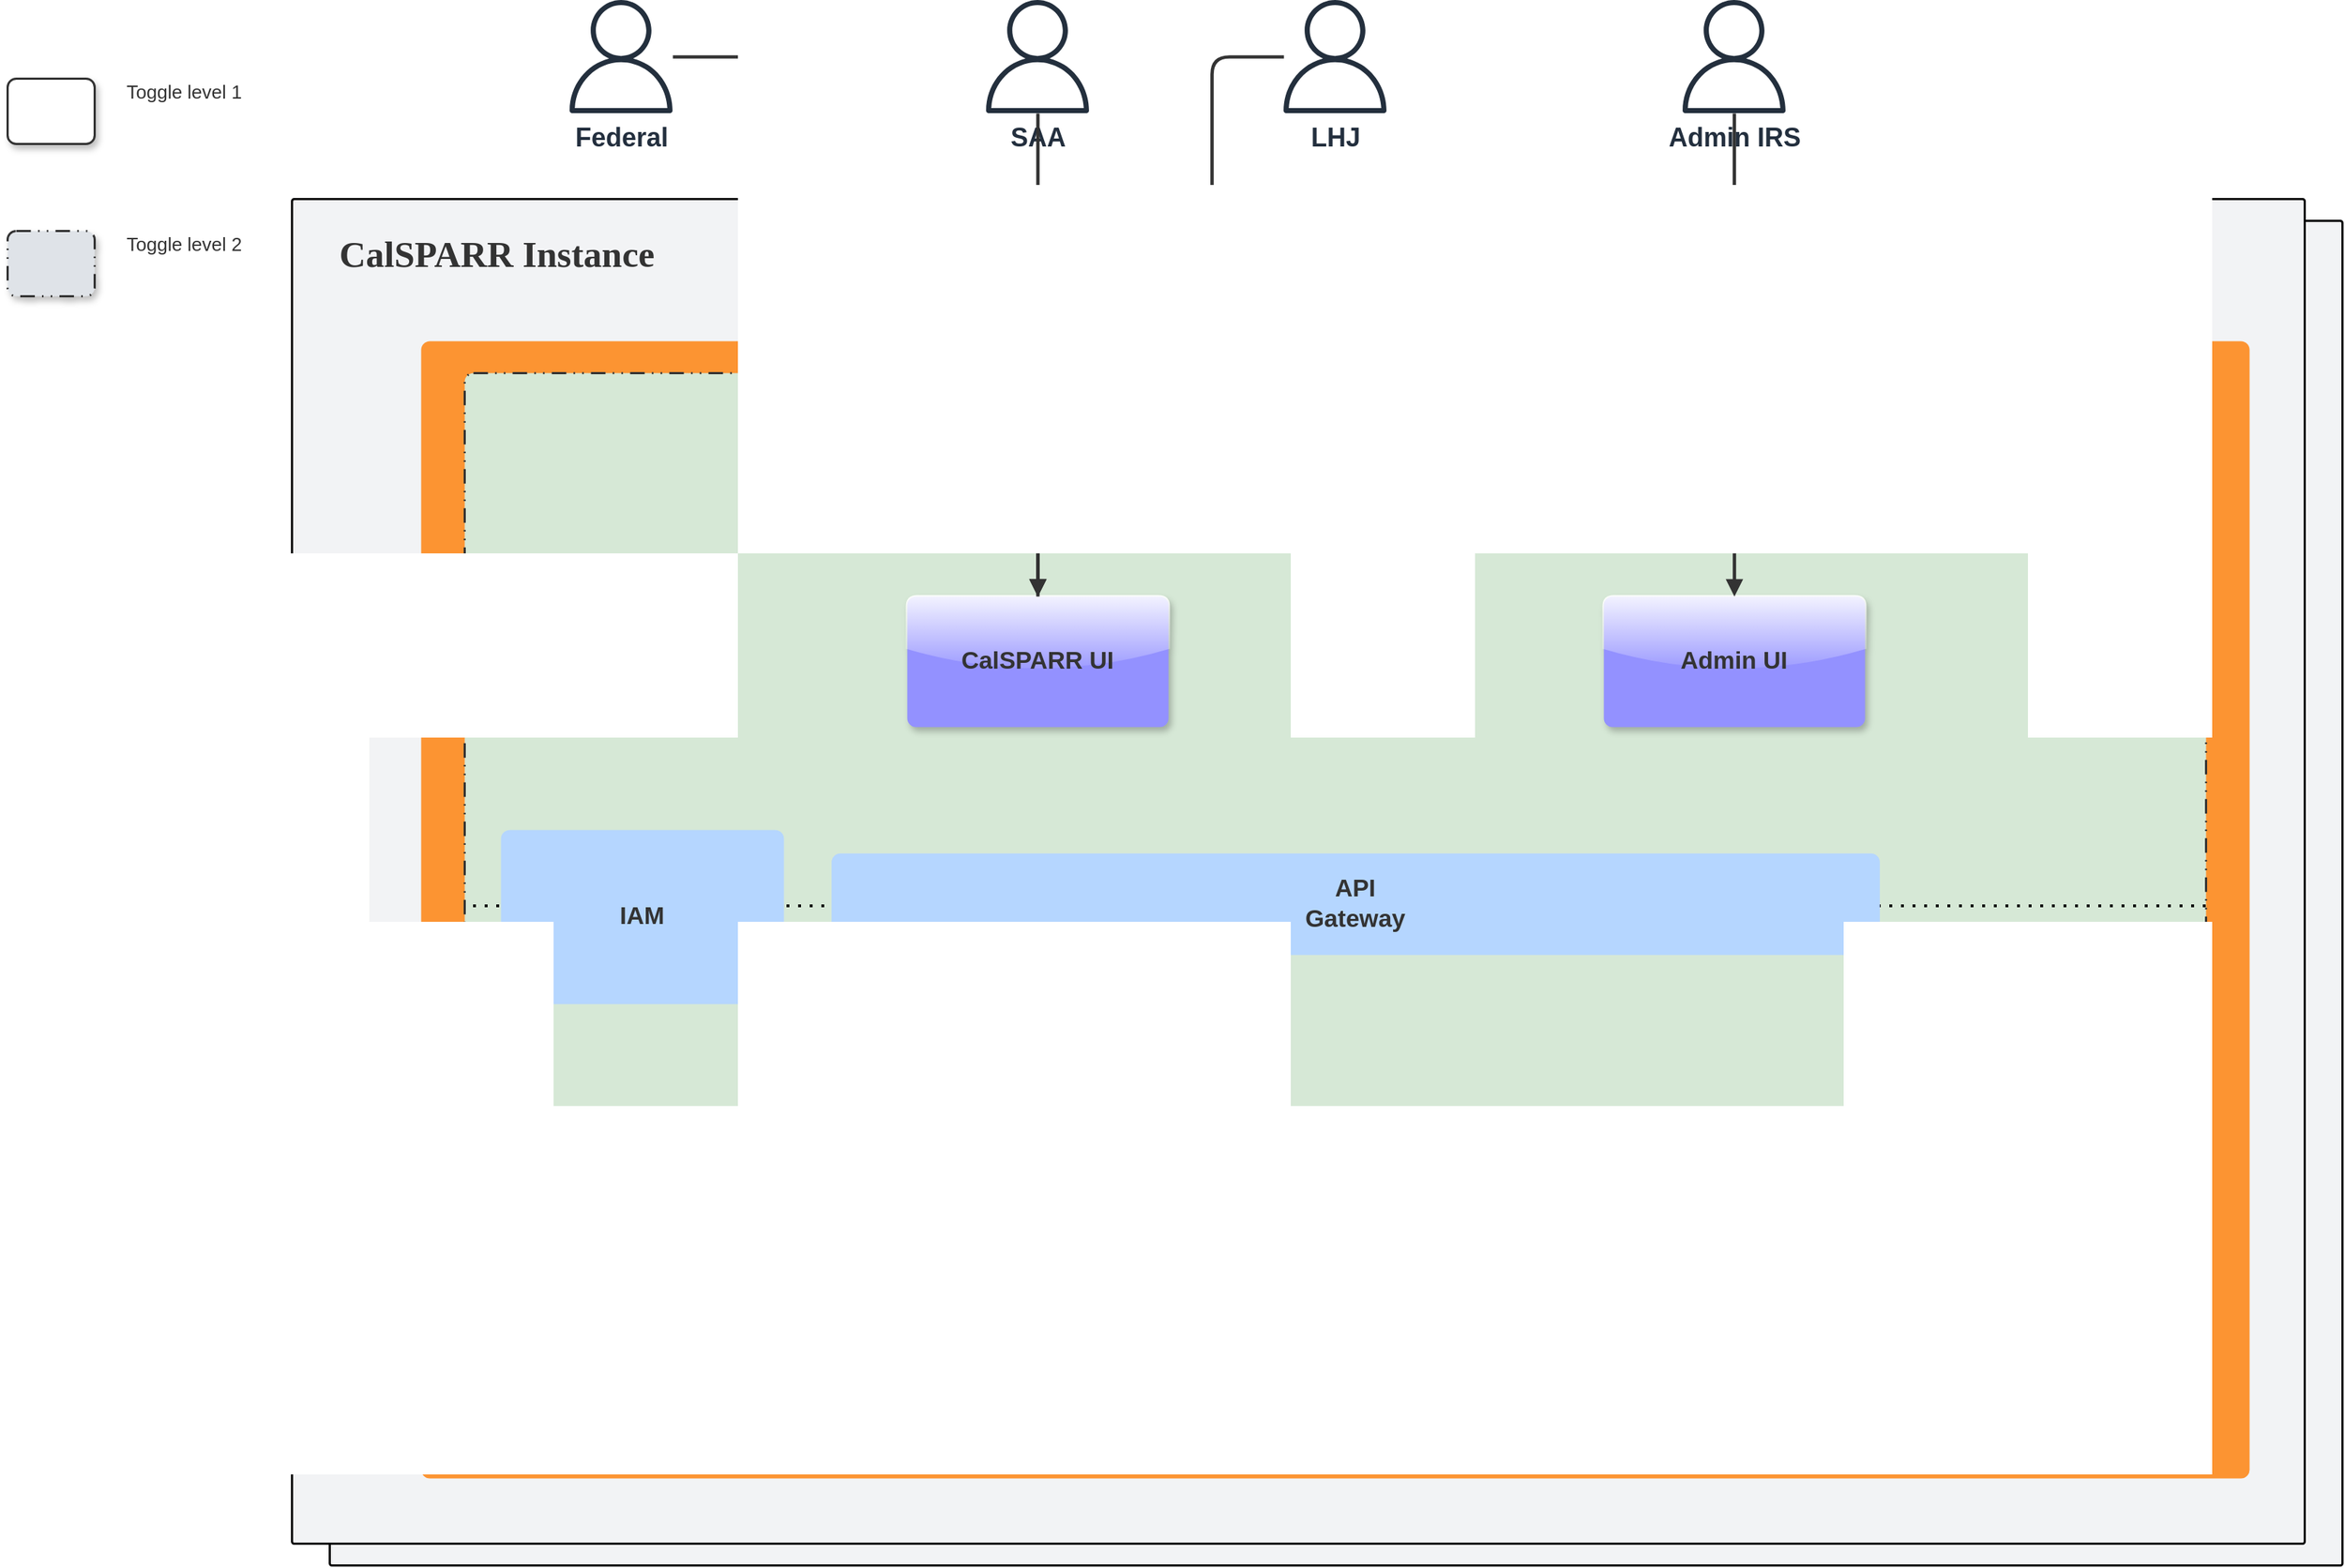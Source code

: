 <mxfile version="20.8.13" type="github">
  <diagram name="Page-1" id="ZL9llnMIiDAoYE5cNbjL">
    <mxGraphModel dx="2070" dy="1190" grid="1" gridSize="10" guides="1" tooltips="1" connect="1" arrows="1" fold="1" page="1" pageScale="1" pageWidth="850" pageHeight="1100" math="0" shadow="0">
      <root>
        <mxCell id="0" />
        <mxCell id="1" parent="0" />
        <mxCell id="P8g401ghQ22w53UVM1DY-1" value="" style="html=1;overflow=block;blockSpacing=1;whiteSpace=wrap;fontSize=13;spacing=3.8;verticalAlign=top;strokeOpacity=100;fillOpacity=100;rounded=1;absoluteArcSize=1;arcSize=3;fillColor=#f2f3f5;strokeWidth=1.5;lucidId=pVvWxk0Ia~Pk;" parent="1" vertex="1">
          <mxGeometry x="342" y="511" width="1387" height="927" as="geometry" />
        </mxCell>
        <UserObject label="" id="P8g401ghQ22w53UVM1DY-2">
          <mxCell style="html=1;overflow=block;blockSpacing=1;whiteSpace=wrap;fontSize=13;align=center;spacing=3.8;strokeColor=#333333;strokeOpacity=100;fillOpacity=100;rounded=1;absoluteArcSize=1;arcSize=12;shadow=1;fillColor=#ffffff;strokeWidth=1.5;lucidId=IPwWHGdw2nao;" parent="1" vertex="1">
            <mxGeometry x="120" y="413" width="60" height="45" as="geometry" />
          </mxCell>
        </UserObject>
        <mxCell id="P8g401ghQ22w53UVM1DY-3" value="Toggle level 2" style="html=1;overflow=block;blockSpacing=1;whiteSpace=wrap;fontSize=13;fontColor=#333333;align=center;spacing=3.8;strokeOpacity=0;fillOpacity=0;rounded=1;absoluteArcSize=1;arcSize=12;fillColor=#ffffff;strokeWidth=0.8;lucidId=yLwWw0UdMnoo;" parent="1" vertex="1">
          <mxGeometry x="197" y="512" width="90" height="30" as="geometry" />
        </mxCell>
        <UserObject label="" id="P8g401ghQ22w53UVM1DY-4">
          <mxCell style="html=1;overflow=block;blockSpacing=1;whiteSpace=wrap;fontSize=13;align=center;spacing=3.8;strokeColor=#333333;strokeOpacity=100;fillOpacity=100;rounded=1;absoluteArcSize=1;arcSize=12;shadow=1;fillColor=#dfe3e8;dashed=1;fixDash=1;dashPattern=10 5 1 5 1 5;strokeWidth=1.5;lucidId=MPwWRym5K77E;" parent="1" vertex="1">
            <mxGeometry x="120" y="518" width="60" height="45" as="geometry" />
          </mxCell>
        </UserObject>
        <mxCell id="P8g401ghQ22w53UVM1DY-5" value="Toggle level 1" style="html=1;overflow=block;blockSpacing=1;whiteSpace=wrap;fontSize=13;fontColor=#333333;align=center;spacing=3.8;strokeOpacity=0;fillOpacity=0;rounded=1;absoluteArcSize=1;arcSize=12;fillColor=#ffffff;strokeWidth=0.8;lucidId=hQwWpazRpdXx;" parent="1" vertex="1">
          <mxGeometry x="197" y="407" width="90" height="30" as="geometry" />
        </mxCell>
        <mxCell id="P8g401ghQ22w53UVM1DY-6" value="CalSPARR Instance" style="html=1;overflow=block;blockSpacing=1;whiteSpace=wrap;fontSize=25.2;fontFamily=Liberation Serif;fontColor=#333333;fontStyle=1;align=center;spacing=3.8;strokeOpacity=0;fillOpacity=0;rounded=1;absoluteArcSize=1;arcSize=12;fillColor=#ffffff;strokeWidth=0.8;lucidId=6a1sIL9D6leS;" parent="1" vertex="1">
          <mxGeometry x="347" y="511" width="285" height="80" as="geometry" />
        </mxCell>
        <mxCell id="P8g401ghQ22w53UVM1DY-7" value="" style="html=1;overflow=block;blockSpacing=1;whiteSpace=wrap;fontSize=13;align=center;spacing=9;strokeOpacity=0;fillOpacity=100;rounded=1;absoluteArcSize=1;arcSize=12;fillColor=#fc9432;strokeWidth=1.5;lucidId=ac1sf3zzMqV4;" parent="1" vertex="1">
          <mxGeometry x="437" y="610" width="1260" height="784" as="geometry" />
        </mxCell>
        <mxCell id="P8g401ghQ22w53UVM1DY-8" value="" style="html=1;overflow=block;blockSpacing=1;whiteSpace=wrap;fontSize=13;align=center;spacing=9;strokeColor=#333333;strokeOpacity=100;fillOpacity=100;rounded=1;absoluteArcSize=1;arcSize=12;fillColor=#d6e8d6;dashed=1;fixDash=1;dashPattern=10 5 1 5 1 5;strokeWidth=1.5;lucidId=_x1s2IHNr.kk;" parent="1" vertex="1">
          <mxGeometry x="467" y="632" width="1200" height="735" as="geometry" />
        </mxCell>
        <mxCell id="P8g401ghQ22w53UVM1DY-9" value="" style="html=1;overflow=block;blockSpacing=1;whiteSpace=wrap;shape=image;fontSize=13;spacing=0;strokeColor=none;strokeOpacity=100;strokeWidth=0;image=https://images.lucid.app/images/02ca23be-feb2-4278-98da-d539b7ae8bde/content;imageAspect=0;lucidId=_A1sTdQJRkO_;" parent="1" vertex="1">
          <mxGeometry x="467" y="632" width="152" height="80" as="geometry" />
        </mxCell>
        <mxCell id="P8g401ghQ22w53UVM1DY-10" value="CalSPARR Instance" style="html=1;overflow=block;blockSpacing=1;whiteSpace=wrap;fontSize=25.2;fontFamily=Liberation Serif;fontColor=#333333;fontStyle=1;align=center;spacing=3.8;strokeOpacity=0;fillOpacity=0;rounded=1;absoluteArcSize=1;arcSize=12;fillColor=#ffffff;strokeWidth=0.8;lucidId=FE1sSeY4hIWB;" parent="1" vertex="1">
          <mxGeometry x="1064" y="999" width="285" height="80" as="geometry" />
        </mxCell>
        <mxCell id="P8g401ghQ22w53UVM1DY-11" value="" style="html=1;overflow=block;blockSpacing=1;whiteSpace=wrap;fontSize=13;align=center;spacing=9;strokeOpacity=0;fillOpacity=100;rounded=1;absoluteArcSize=1;arcSize=12;fillColor=#fc9432;strokeWidth=1.5;lucidId=FE1svdnCz8G0;" parent="1" vertex="1">
          <mxGeometry x="419" y="599" width="1260" height="784" as="geometry" />
        </mxCell>
        <mxCell id="P8g401ghQ22w53UVM1DY-12" value="" style="html=1;overflow=block;blockSpacing=1;whiteSpace=wrap;fontSize=13;align=center;spacing=9;strokeColor=#333333;strokeOpacity=100;fillOpacity=100;rounded=1;absoluteArcSize=1;arcSize=12;fillColor=#d6e8d6;dashed=1;fixDash=1;dashPattern=10 5 1 5 1 5;strokeWidth=1.5;lucidId=FE1smRVR9KFN;" parent="1" vertex="1">
          <mxGeometry x="449" y="621" width="1200" height="735" as="geometry" />
        </mxCell>
        <mxCell id="P8g401ghQ22w53UVM1DY-13" value="" style="html=1;overflow=block;blockSpacing=1;whiteSpace=wrap;shape=image;fontSize=13;spacing=0;strokeColor=none;strokeOpacity=100;strokeWidth=0;image=https://images.lucid.app/images/02ca23be-feb2-4278-98da-d539b7ae8bde/content;imageAspect=0;lucidId=FE1s4Scfv~X7;" parent="1" vertex="1">
          <mxGeometry x="1184" y="1120" width="152" height="80" as="geometry" />
        </mxCell>
        <mxCell id="P8g401ghQ22w53UVM1DY-14" value="" style="html=1;overflow=block;blockSpacing=1;whiteSpace=wrap;fontSize=13;spacing=3.8;verticalAlign=top;strokeOpacity=100;fillOpacity=100;rounded=1;absoluteArcSize=1;arcSize=3;fillColor=#f2f3f5;strokeWidth=1.5;lucidId=GE1sbn~6YMK8;" parent="1" vertex="1">
          <mxGeometry x="316" y="496" width="1387" height="927" as="geometry" />
        </mxCell>
        <mxCell id="P8g401ghQ22w53UVM1DY-15" value="CalSPARR Instance" style="html=1;overflow=block;blockSpacing=1;whiteSpace=wrap;fontSize=25.2;fontFamily=Liberation Serif;fontColor=#333333;fontStyle=1;align=center;spacing=3.8;strokeOpacity=0;fillOpacity=0;rounded=1;absoluteArcSize=1;arcSize=12;fillColor=#ffffff;strokeWidth=0.8;lucidId=GE1sdZSpmYuS;" parent="1" vertex="1">
          <mxGeometry x="315" y="495" width="285" height="80" as="geometry" />
        </mxCell>
        <mxCell id="P8g401ghQ22w53UVM1DY-16" value="" style="html=1;overflow=block;blockSpacing=1;whiteSpace=wrap;fontSize=13;align=center;spacing=9;strokeOpacity=0;fillOpacity=100;rounded=1;absoluteArcSize=1;arcSize=12;fillColor=#fc9432;strokeWidth=1.5;lucidId=GE1s40FGS-a-;" parent="1" vertex="1">
          <mxGeometry x="405" y="594" width="1260" height="784" as="geometry" />
        </mxCell>
        <mxCell id="P8g401ghQ22w53UVM1DY-17" value="" style="html=1;overflow=block;blockSpacing=1;whiteSpace=wrap;fontSize=13;align=center;spacing=9;strokeColor=#333333;strokeOpacity=100;fillOpacity=100;rounded=1;absoluteArcSize=1;arcSize=12;fillColor=#d6e8d6;dashed=1;fixDash=1;dashPattern=10 5 1 5 1 5;strokeWidth=1.5;lucidId=GE1s.uU24fmw;" parent="1" vertex="1">
          <mxGeometry x="435" y="616" width="1200" height="735" as="geometry" />
        </mxCell>
        <mxCell id="P8g401ghQ22w53UVM1DY-18" value="" style="html=1;overflow=block;blockSpacing=1;whiteSpace=wrap;shape=image;fontSize=13;spacing=0;strokeColor=none;strokeOpacity=100;strokeWidth=0;image=https://images.lucid.app/images/02ca23be-feb2-4278-98da-d539b7ae8bde/content;imageAspect=0;lucidId=GE1shDNeNhdT;" parent="1" vertex="1">
          <mxGeometry x="435" y="616" width="152" height="80" as="geometry" />
        </mxCell>
        <mxCell id="P8g401ghQ22w53UVM1DY-22" value="CalSPARR UI" style="html=1;overflow=block;blockSpacing=1;whiteSpace=wrap;fontSize=16.8;fontColor=#333333;fontStyle=1;align=center;spacing=9;strokeOpacity=0;fillOpacity=100;rounded=1;absoluteArcSize=1;arcSize=12;fillColor=#9391ff;strokeWidth=1.5;lucidId=pS1seb5MG7tP;glass=1;shadow=1;" parent="1" vertex="1">
          <mxGeometry x="740" y="770" width="180" height="90" as="geometry" />
        </mxCell>
        <mxCell id="P8g401ghQ22w53UVM1DY-23" value="Admin UI" style="html=1;overflow=block;blockSpacing=1;whiteSpace=wrap;fontSize=16.8;fontColor=#333333;fontStyle=1;align=center;spacing=9;strokeOpacity=0;fillOpacity=100;rounded=1;absoluteArcSize=1;arcSize=12;fillColor=#9391ff;strokeWidth=1.5;lucidId=0S1shmtyHcHt;glass=1;shadow=1;" parent="1" vertex="1">
          <mxGeometry x="1220" y="770" width="180" height="90" as="geometry" />
        </mxCell>
        <mxCell id="P8g401ghQ22w53UVM1DY-25" value="" style="html=1;jettySize=18;whiteSpace=wrap;fontSize=13;strokeColor=#333333;strokeOpacity=100;strokeWidth=2.3;rounded=1;arcSize=24;edgeStyle=orthogonalEdgeStyle;startArrow=none;endArrow=block;endFill=1;entryX=0.5;entryY=0;lucidId=QT1ssNFayG2.;entryDx=0;entryDy=0;" parent="1" source="5twyUhNr-_iRadOsDW5a-1" target="P8g401ghQ22w53UVM1DY-23" edge="1">
          <mxGeometry width="100" height="100" relative="1" as="geometry">
            <Array as="points">
              <mxPoint x="1310" y="570" />
              <mxPoint x="1310" y="570" />
            </Array>
          </mxGeometry>
        </mxCell>
        <mxCell id="P8g401ghQ22w53UVM1DY-27" value="" style="html=1;jettySize=18;whiteSpace=wrap;fontSize=13;strokeColor=#333333;strokeOpacity=100;strokeWidth=2.3;rounded=1;arcSize=24;edgeStyle=orthogonalEdgeStyle;startArrow=none;endArrow=block;endFill=1;entryX=0.5;entryY=0;lucidId=dV1sgdLcqwm~;entryDx=0;entryDy=0;" parent="1" source="5twyUhNr-_iRadOsDW5a-2" target="P8g401ghQ22w53UVM1DY-22" edge="1">
          <mxGeometry width="100" height="100" relative="1" as="geometry">
            <Array as="points">
              <mxPoint x="950" y="398" />
              <mxPoint x="950" y="580" />
              <mxPoint x="830" y="580" />
            </Array>
            <mxPoint x="220" y="910" as="sourcePoint" />
          </mxGeometry>
        </mxCell>
        <mxCell id="P8g401ghQ22w53UVM1DY-28" value="" style="html=1;jettySize=18;whiteSpace=wrap;fontSize=13;strokeColor=#333333;strokeOpacity=100;strokeWidth=2.3;rounded=1;arcSize=24;edgeStyle=orthogonalEdgeStyle;startArrow=none;endArrow=block;endFill=1;entryX=0.5;entryY=0;lucidId=HV1sNcBhEZPJ;entryDx=0;entryDy=0;" parent="1" source="5twyUhNr-_iRadOsDW5a-4" target="P8g401ghQ22w53UVM1DY-22" edge="1">
          <mxGeometry width="100" height="100" relative="1" as="geometry">
            <Array as="points">
              <mxPoint x="720" y="398" />
              <mxPoint x="720" y="580" />
              <mxPoint x="830" y="580" />
            </Array>
            <mxPoint x="150.5" y="701" as="sourcePoint" />
          </mxGeometry>
        </mxCell>
        <mxCell id="5twyUhNr-_iRadOsDW5a-1" value="&lt;font style=&quot;font-size: 18px;&quot;&gt;&lt;b&gt;Admin IRS&lt;/b&gt;&lt;/font&gt;" style="sketch=0;outlineConnect=0;fontColor=#232F3E;gradientColor=none;fillColor=#232F3D;strokeColor=none;dashed=0;verticalLabelPosition=bottom;verticalAlign=top;align=center;html=1;fontSize=12;fontStyle=0;aspect=fixed;pointerEvents=1;shape=mxgraph.aws4.user;" vertex="1" parent="1">
          <mxGeometry x="1271" y="359" width="78" height="78" as="geometry" />
        </mxCell>
        <mxCell id="5twyUhNr-_iRadOsDW5a-3" value="&lt;font style=&quot;font-size: 18px;&quot;&gt;&lt;b&gt;SAA&lt;/b&gt;&lt;/font&gt;" style="sketch=0;outlineConnect=0;fontColor=#232F3E;gradientColor=none;fillColor=#232F3D;strokeColor=none;dashed=0;verticalLabelPosition=bottom;verticalAlign=top;align=center;html=1;fontSize=12;fontStyle=0;aspect=fixed;pointerEvents=1;shape=mxgraph.aws4.user;" vertex="1" parent="1">
          <mxGeometry x="791" y="359" width="78" height="78" as="geometry" />
        </mxCell>
        <mxCell id="5twyUhNr-_iRadOsDW5a-4" value="&lt;font style=&quot;font-size: 18px;&quot;&gt;&lt;b&gt;Federal&lt;/b&gt;&lt;/font&gt;" style="sketch=0;outlineConnect=0;fontColor=#232F3E;gradientColor=none;fillColor=#232F3D;strokeColor=none;dashed=0;verticalLabelPosition=bottom;verticalAlign=top;align=center;html=1;fontSize=12;fontStyle=0;aspect=fixed;pointerEvents=1;shape=mxgraph.aws4.user;" vertex="1" parent="1">
          <mxGeometry x="504" y="359" width="78" height="78" as="geometry" />
        </mxCell>
        <mxCell id="5twyUhNr-_iRadOsDW5a-5" value="" style="endArrow=none;dashed=1;html=1;dashPattern=1 3;strokeWidth=2;rounded=0;fontSize=18;exitX=1;exitY=0.5;exitDx=0;exitDy=0;entryX=0;entryY=0.5;entryDx=0;entryDy=0;" edge="1" parent="1" source="P8g401ghQ22w53UVM1DY-17" target="P8g401ghQ22w53UVM1DY-17">
          <mxGeometry width="50" height="50" relative="1" as="geometry">
            <mxPoint x="812.7" y="679.625" as="sourcePoint" />
            <mxPoint x="812.7" y="1200.005" as="targetPoint" />
          </mxGeometry>
        </mxCell>
        <mxCell id="5twyUhNr-_iRadOsDW5a-6" value="API&lt;br&gt;Gateway" style="html=1;overflow=block;blockSpacing=1;whiteSpace=wrap;fontSize=16.8;fontColor=#333333;fontStyle=1;align=center;spacing=9;strokeOpacity=0;fillOpacity=100;rounded=1;absoluteArcSize=1;arcSize=12;fillColor=#b5d6ff;strokeWidth=1.5;lucidId=G01s0ZZrJJ_t;flipV=0;flipH=0;horizontal=0;rotation=90;shadow=0;glass=0;gradientColor=none;" vertex="1" parent="1">
          <mxGeometry x="1014" y="621" width="70" height="722.37" as="geometry" />
        </mxCell>
        <mxCell id="P8g401ghQ22w53UVM1DY-29" value="IAM" style="html=1;overflow=block;blockSpacing=1;whiteSpace=wrap;fontSize=16.8;fontColor=#333333;fontStyle=1;align=center;spacing=9;strokeOpacity=0;fillOpacity=100;rounded=1;absoluteArcSize=1;arcSize=12;fillColor=#b5d6ff;strokeWidth=1.5;lucidId=G01s0ZZrJJ_t;glass=0;shadow=0;" parent="1" vertex="1">
          <mxGeometry x="460" y="931" width="195" height="120" as="geometry" />
        </mxCell>
        <mxCell id="5twyUhNr-_iRadOsDW5a-9" value="" style="html=1;jettySize=18;whiteSpace=wrap;fontSize=13;strokeColor=#333333;strokeOpacity=100;strokeWidth=2.3;rounded=1;arcSize=24;edgeStyle=orthogonalEdgeStyle;startArrow=none;endArrow=none;endFill=1;entryX=0.5;entryY=0;lucidId=dV1sgdLcqwm~;entryDx=0;entryDy=0;" edge="1" parent="1" source="5twyUhNr-_iRadOsDW5a-3" target="P8g401ghQ22w53UVM1DY-22">
          <mxGeometry width="100" height="100" relative="1" as="geometry">
            <Array as="points">
              <mxPoint x="830" y="398" />
            </Array>
            <mxPoint x="736.455" y="398" as="sourcePoint" />
            <mxPoint x="830" y="800" as="targetPoint" />
          </mxGeometry>
        </mxCell>
        <mxCell id="5twyUhNr-_iRadOsDW5a-2" value="&lt;font style=&quot;font-size: 18px;&quot;&gt;&lt;b&gt;LHJ&lt;/b&gt;&lt;/font&gt;" style="outlineConnect=0;fontColor=#232F3E;gradientColor=none;fillColor=#232F3D;strokeColor=none;dashed=0;verticalLabelPosition=bottom;verticalAlign=top;align=center;html=1;fontSize=12;fontStyle=0;aspect=fixed;pointerEvents=1;shape=mxgraph.aws4.user;shadow=0;strokeWidth=15;" vertex="1" parent="1">
          <mxGeometry x="996" y="359" width="78" height="78" as="geometry" />
        </mxCell>
      </root>
    </mxGraphModel>
  </diagram>
</mxfile>
